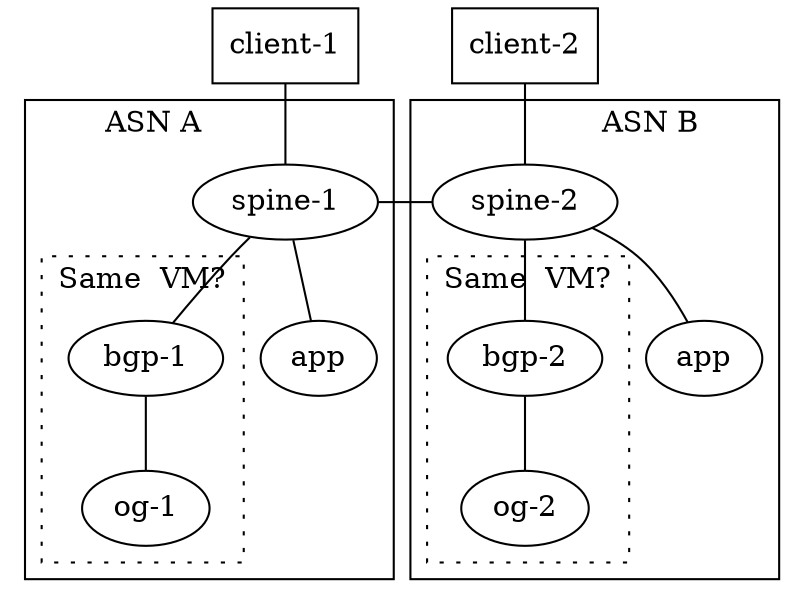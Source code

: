 graph {

  newrank=true // to allow ranking of nodes in different clusters

  subgraph cluster_2 {
    subgraph cluster_0 {
      label="Same  VM?"
      style=dotted
      "bgp-1" -- "og-1"
    }
    label="ASN A            ";
    "spine-1" -- "bgp-1"
    "spine-1" -- "app-1"
    "app-1" [label="app"];
  }

  subgraph cluster_3 {
    subgraph cluster_1 {
      label="Same  VM?"
      style=dotted;
      "bgp-2" -- "og-2"
    }

    label = "            ASN B";
    "spine-2" -- "bgp-2"
    "spine-2" -- "app-2"
    "app-2" [label="app"];
  }

  "client-1" [shape=box];
  "client-2" [shape=box];

  "client-1" -- "spine-1";
  "client-2" -- "spine-2";

  {rank=same; "spine-1" -- "spine-2"}
}
